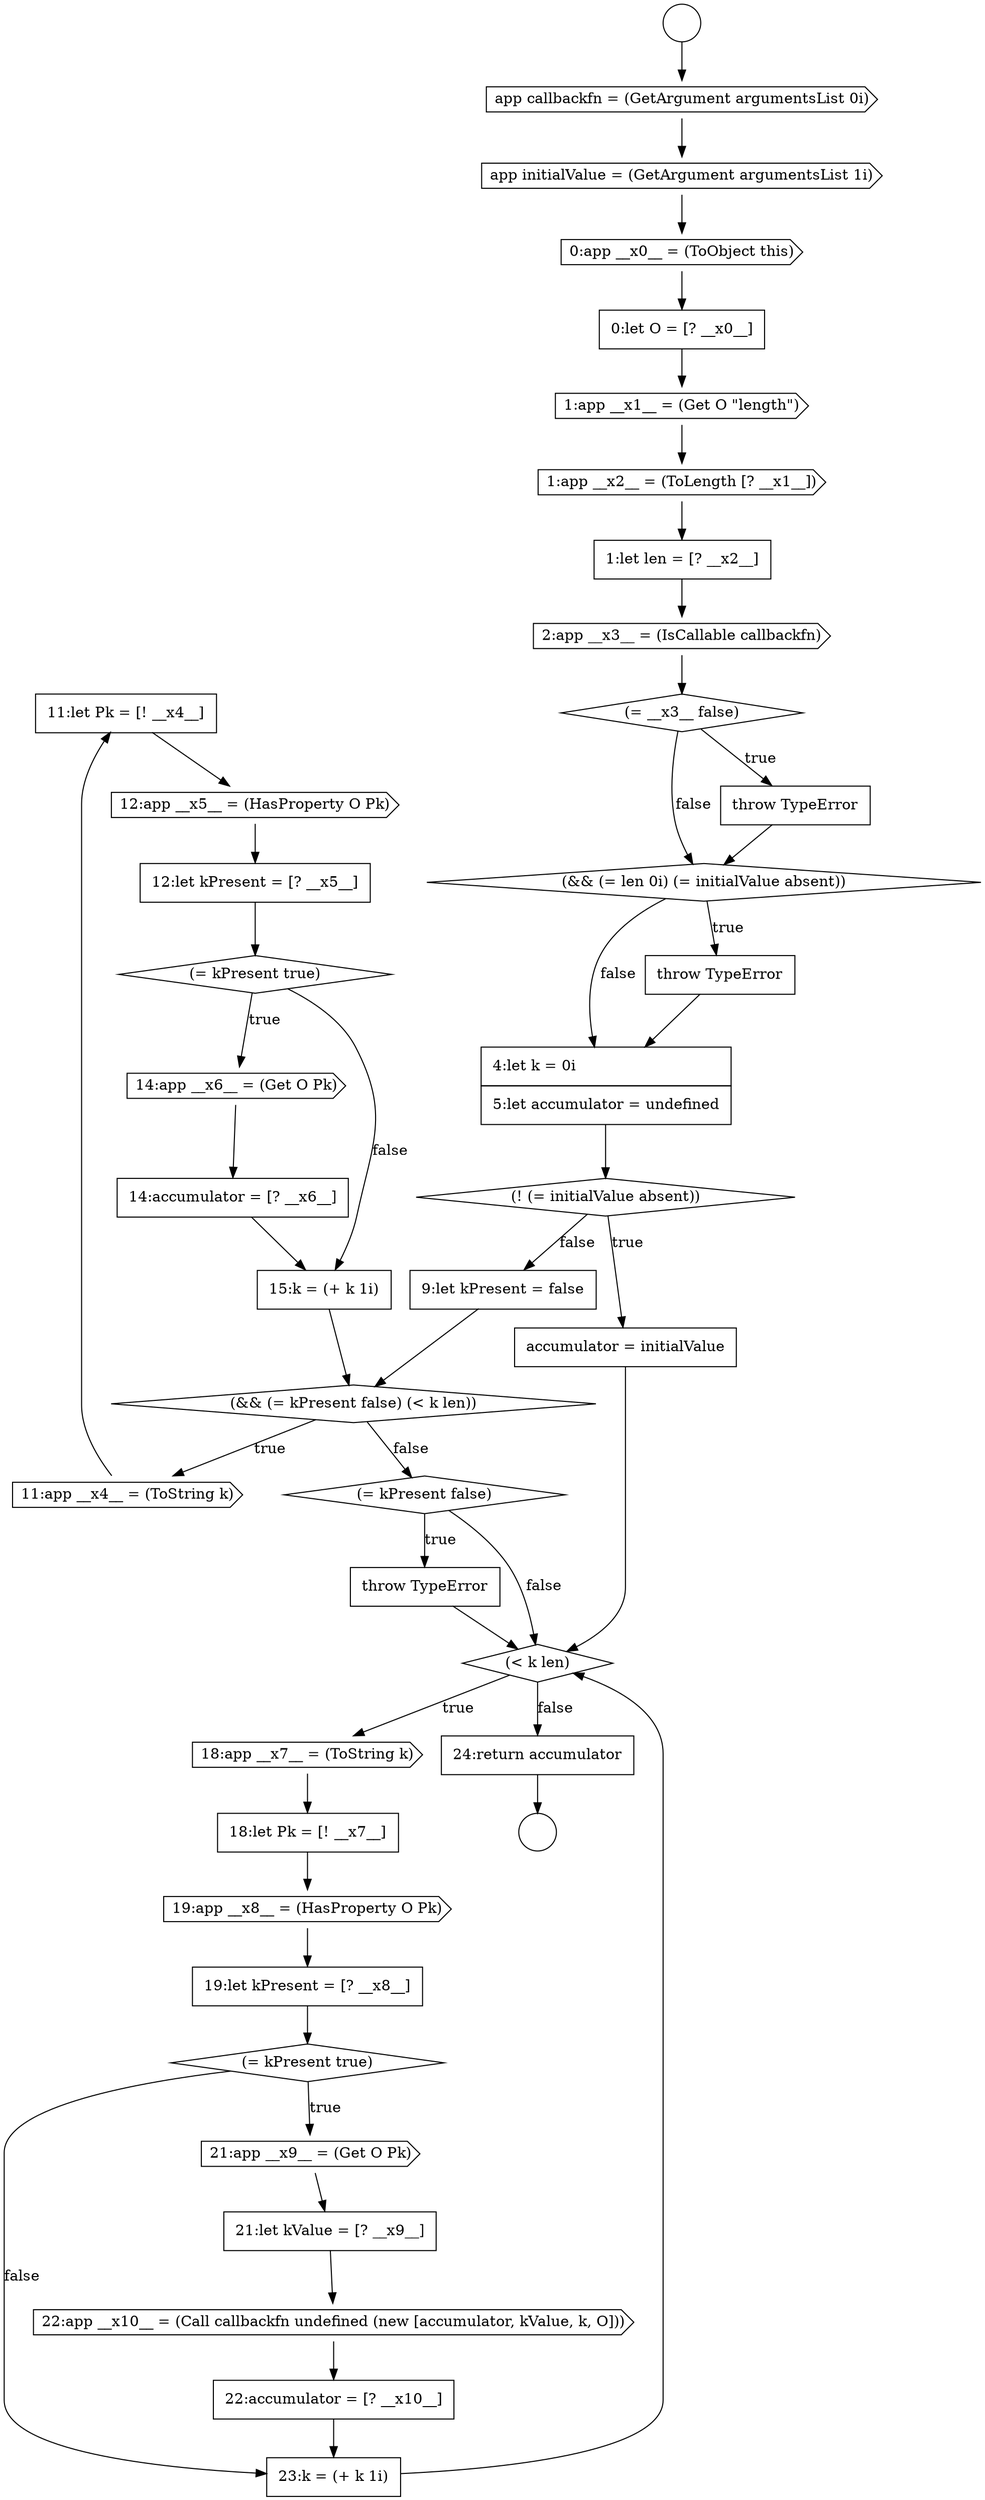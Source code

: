 digraph {
  node15303 [shape=none, margin=0, label=<<font color="black">
    <table border="0" cellborder="1" cellspacing="0" cellpadding="10">
      <tr><td align="left">11:let Pk = [! __x4__]</td></tr>
    </table>
  </font>> color="black" fillcolor="white" style=filled]
  node15299 [shape=none, margin=0, label=<<font color="black">
    <table border="0" cellborder="1" cellspacing="0" cellpadding="10">
      <tr><td align="left">accumulator = initialValue</td></tr>
    </table>
  </font>> color="black" fillcolor="white" style=filled]
  node15306 [shape=diamond, label=<<font color="black">(= kPresent true)</font>> color="black" fillcolor="white" style=filled]
  node15298 [shape=diamond, label=<<font color="black">(! (= initialValue absent))</font>> color="black" fillcolor="white" style=filled]
  node15296 [shape=none, margin=0, label=<<font color="black">
    <table border="0" cellborder="1" cellspacing="0" cellpadding="10">
      <tr><td align="left">throw TypeError</td></tr>
    </table>
  </font>> color="black" fillcolor="white" style=filled]
  node15312 [shape=diamond, label=<<font color="black">(&lt; k len)</font>> color="black" fillcolor="white" style=filled]
  node15320 [shape=cds, label=<<font color="black">22:app __x10__ = (Call callbackfn undefined (new [accumulator, kValue, k, O]))</font>> color="black" fillcolor="white" style=filled]
  node15284 [shape=circle label=" " color="black" fillcolor="white" style=filled]
  node15316 [shape=none, margin=0, label=<<font color="black">
    <table border="0" cellborder="1" cellspacing="0" cellpadding="10">
      <tr><td align="left">19:let kPresent = [? __x8__]</td></tr>
    </table>
  </font>> color="black" fillcolor="white" style=filled]
  node15297 [shape=none, margin=0, label=<<font color="black">
    <table border="0" cellborder="1" cellspacing="0" cellpadding="10">
      <tr><td align="left">4:let k = 0i</td></tr>
      <tr><td align="left">5:let accumulator = undefined</td></tr>
    </table>
  </font>> color="black" fillcolor="white" style=filled]
  node15291 [shape=none, margin=0, label=<<font color="black">
    <table border="0" cellborder="1" cellspacing="0" cellpadding="10">
      <tr><td align="left">1:let len = [? __x2__]</td></tr>
    </table>
  </font>> color="black" fillcolor="white" style=filled]
  node15301 [shape=diamond, label=<<font color="black">(&amp;&amp; (= kPresent false) (&lt; k len))</font>> color="black" fillcolor="white" style=filled]
  node15288 [shape=none, margin=0, label=<<font color="black">
    <table border="0" cellborder="1" cellspacing="0" cellpadding="10">
      <tr><td align="left">0:let O = [? __x0__]</td></tr>
    </table>
  </font>> color="black" fillcolor="white" style=filled]
  node15315 [shape=cds, label=<<font color="black">19:app __x8__ = (HasProperty O Pk)</font>> color="black" fillcolor="white" style=filled]
  node15300 [shape=none, margin=0, label=<<font color="black">
    <table border="0" cellborder="1" cellspacing="0" cellpadding="10">
      <tr><td align="left">9:let kPresent = false</td></tr>
    </table>
  </font>> color="black" fillcolor="white" style=filled]
  node15292 [shape=cds, label=<<font color="black">2:app __x3__ = (IsCallable callbackfn)</font>> color="black" fillcolor="white" style=filled]
  node15287 [shape=cds, label=<<font color="black">0:app __x0__ = (ToObject this)</font>> color="black" fillcolor="white" style=filled]
  node15314 [shape=none, margin=0, label=<<font color="black">
    <table border="0" cellborder="1" cellspacing="0" cellpadding="10">
      <tr><td align="left">18:let Pk = [! __x7__]</td></tr>
    </table>
  </font>> color="black" fillcolor="white" style=filled]
  node15293 [shape=diamond, label=<<font color="black">(= __x3__ false)</font>> color="black" fillcolor="white" style=filled]
  node15318 [shape=cds, label=<<font color="black">21:app __x9__ = (Get O Pk)</font>> color="black" fillcolor="white" style=filled]
  node15295 [shape=diamond, label=<<font color="black">(&amp;&amp; (= len 0i) (= initialValue absent))</font>> color="black" fillcolor="white" style=filled]
  node15286 [shape=cds, label=<<font color="black">app initialValue = (GetArgument argumentsList 1i)</font>> color="black" fillcolor="white" style=filled]
  node15311 [shape=none, margin=0, label=<<font color="black">
    <table border="0" cellborder="1" cellspacing="0" cellpadding="10">
      <tr><td align="left">throw TypeError</td></tr>
    </table>
  </font>> color="black" fillcolor="white" style=filled]
  node15289 [shape=cds, label=<<font color="black">1:app __x1__ = (Get O &quot;length&quot;)</font>> color="black" fillcolor="white" style=filled]
  node15321 [shape=none, margin=0, label=<<font color="black">
    <table border="0" cellborder="1" cellspacing="0" cellpadding="10">
      <tr><td align="left">22:accumulator = [? __x10__]</td></tr>
    </table>
  </font>> color="black" fillcolor="white" style=filled]
  node15302 [shape=cds, label=<<font color="black">11:app __x4__ = (ToString k)</font>> color="black" fillcolor="white" style=filled]
  node15313 [shape=cds, label=<<font color="black">18:app __x7__ = (ToString k)</font>> color="black" fillcolor="white" style=filled]
  node15322 [shape=none, margin=0, label=<<font color="black">
    <table border="0" cellborder="1" cellspacing="0" cellpadding="10">
      <tr><td align="left">23:k = (+ k 1i)</td></tr>
    </table>
  </font>> color="black" fillcolor="white" style=filled]
  node15285 [shape=cds, label=<<font color="black">app callbackfn = (GetArgument argumentsList 0i)</font>> color="black" fillcolor="white" style=filled]
  node15317 [shape=diamond, label=<<font color="black">(= kPresent true)</font>> color="black" fillcolor="white" style=filled]
  node15290 [shape=cds, label=<<font color="black">1:app __x2__ = (ToLength [? __x1__])</font>> color="black" fillcolor="white" style=filled]
  node15307 [shape=cds, label=<<font color="black">14:app __x6__ = (Get O Pk)</font>> color="black" fillcolor="white" style=filled]
  node15308 [shape=none, margin=0, label=<<font color="black">
    <table border="0" cellborder="1" cellspacing="0" cellpadding="10">
      <tr><td align="left">14:accumulator = [? __x6__]</td></tr>
    </table>
  </font>> color="black" fillcolor="white" style=filled]
  node15323 [shape=none, margin=0, label=<<font color="black">
    <table border="0" cellborder="1" cellspacing="0" cellpadding="10">
      <tr><td align="left">24:return accumulator</td></tr>
    </table>
  </font>> color="black" fillcolor="white" style=filled]
  node15304 [shape=cds, label=<<font color="black">12:app __x5__ = (HasProperty O Pk)</font>> color="black" fillcolor="white" style=filled]
  node15319 [shape=none, margin=0, label=<<font color="black">
    <table border="0" cellborder="1" cellspacing="0" cellpadding="10">
      <tr><td align="left">21:let kValue = [? __x9__]</td></tr>
    </table>
  </font>> color="black" fillcolor="white" style=filled]
  node15283 [shape=circle label=" " color="black" fillcolor="white" style=filled]
  node15294 [shape=none, margin=0, label=<<font color="black">
    <table border="0" cellborder="1" cellspacing="0" cellpadding="10">
      <tr><td align="left">throw TypeError</td></tr>
    </table>
  </font>> color="black" fillcolor="white" style=filled]
  node15309 [shape=none, margin=0, label=<<font color="black">
    <table border="0" cellborder="1" cellspacing="0" cellpadding="10">
      <tr><td align="left">15:k = (+ k 1i)</td></tr>
    </table>
  </font>> color="black" fillcolor="white" style=filled]
  node15310 [shape=diamond, label=<<font color="black">(= kPresent false)</font>> color="black" fillcolor="white" style=filled]
  node15305 [shape=none, margin=0, label=<<font color="black">
    <table border="0" cellborder="1" cellspacing="0" cellpadding="10">
      <tr><td align="left">12:let kPresent = [? __x5__]</td></tr>
    </table>
  </font>> color="black" fillcolor="white" style=filled]
  node15294 -> node15295 [ color="black"]
  node15306 -> node15307 [label=<<font color="black">true</font>> color="black"]
  node15306 -> node15309 [label=<<font color="black">false</font>> color="black"]
  node15310 -> node15311 [label=<<font color="black">true</font>> color="black"]
  node15310 -> node15312 [label=<<font color="black">false</font>> color="black"]
  node15295 -> node15296 [label=<<font color="black">true</font>> color="black"]
  node15295 -> node15297 [label=<<font color="black">false</font>> color="black"]
  node15289 -> node15290 [ color="black"]
  node15322 -> node15312 [ color="black"]
  node15308 -> node15309 [ color="black"]
  node15299 -> node15312 [ color="black"]
  node15296 -> node15297 [ color="black"]
  node15297 -> node15298 [ color="black"]
  node15286 -> node15287 [ color="black"]
  node15320 -> node15321 [ color="black"]
  node15302 -> node15303 [ color="black"]
  node15316 -> node15317 [ color="black"]
  node15321 -> node15322 [ color="black"]
  node15288 -> node15289 [ color="black"]
  node15312 -> node15313 [label=<<font color="black">true</font>> color="black"]
  node15312 -> node15323 [label=<<font color="black">false</font>> color="black"]
  node15304 -> node15305 [ color="black"]
  node15293 -> node15294 [label=<<font color="black">true</font>> color="black"]
  node15293 -> node15295 [label=<<font color="black">false</font>> color="black"]
  node15311 -> node15312 [ color="black"]
  node15298 -> node15299 [label=<<font color="black">true</font>> color="black"]
  node15298 -> node15300 [label=<<font color="black">false</font>> color="black"]
  node15323 -> node15284 [ color="black"]
  node15307 -> node15308 [ color="black"]
  node15318 -> node15319 [ color="black"]
  node15285 -> node15286 [ color="black"]
  node15300 -> node15301 [ color="black"]
  node15291 -> node15292 [ color="black"]
  node15283 -> node15285 [ color="black"]
  node15290 -> node15291 [ color="black"]
  node15305 -> node15306 [ color="black"]
  node15292 -> node15293 [ color="black"]
  node15303 -> node15304 [ color="black"]
  node15319 -> node15320 [ color="black"]
  node15317 -> node15318 [label=<<font color="black">true</font>> color="black"]
  node15317 -> node15322 [label=<<font color="black">false</font>> color="black"]
  node15313 -> node15314 [ color="black"]
  node15287 -> node15288 [ color="black"]
  node15309 -> node15301 [ color="black"]
  node15315 -> node15316 [ color="black"]
  node15301 -> node15302 [label=<<font color="black">true</font>> color="black"]
  node15301 -> node15310 [label=<<font color="black">false</font>> color="black"]
  node15314 -> node15315 [ color="black"]
}

